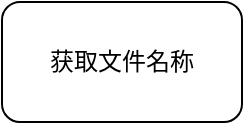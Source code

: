 <mxfile>
    <diagram id="qPs9EF7dD5VG7v0Hirw9" name="Page-1">
        <mxGraphModel dx="974" dy="443" grid="1" gridSize="10" guides="1" tooltips="1" connect="1" arrows="1" fold="1" page="1" pageScale="1" pageWidth="827" pageHeight="1169" math="0" shadow="0">
            <root>
                <mxCell id="0"/>
                <mxCell id="1" parent="0"/>
                <mxCell id="2" value="获取文件名称" style="rounded=1;whiteSpace=wrap;html=1;" vertex="1" parent="1">
                    <mxGeometry x="320" y="10" width="120" height="60" as="geometry"/>
                </mxCell>
            </root>
        </mxGraphModel>
    </diagram>
</mxfile>